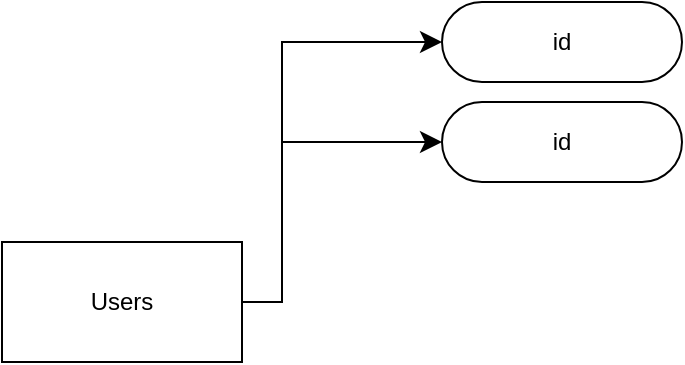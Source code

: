 <mxfile version="27.0.9">
  <diagram name="Page-1" id="S3wGWUSD_qFcyFnG8mf2">
    <mxGraphModel dx="1296" dy="795" grid="1" gridSize="10" guides="1" tooltips="1" connect="1" arrows="1" fold="1" page="1" pageScale="1" pageWidth="827" pageHeight="1169" math="0" shadow="0">
      <root>
        <mxCell id="0" />
        <mxCell id="1" parent="0" />
        <mxCell id="vA2e3dPUOoINaIrzIMw2-1" value="Users" style="rounded=0;whiteSpace=wrap;html=1;" vertex="1" parent="1">
          <mxGeometry x="80" y="160" width="120" height="60" as="geometry" />
        </mxCell>
        <mxCell id="vA2e3dPUOoINaIrzIMw2-2" value="id" style="rounded=1;whiteSpace=wrap;html=1;arcSize=50;" vertex="1" parent="1">
          <mxGeometry x="300" y="40" width="120" height="40" as="geometry" />
        </mxCell>
        <mxCell id="vA2e3dPUOoINaIrzIMw2-8" value="" style="endArrow=classic;html=1;rounded=0;fontSize=12;startSize=8;endSize=8;exitX=1;exitY=0.5;exitDx=0;exitDy=0;entryX=0;entryY=0.5;entryDx=0;entryDy=0;edgeStyle=orthogonalEdgeStyle;" edge="1" parent="1" source="vA2e3dPUOoINaIrzIMw2-1" target="vA2e3dPUOoINaIrzIMw2-2">
          <mxGeometry width="50" height="50" relative="1" as="geometry">
            <mxPoint x="470" y="300" as="sourcePoint" />
            <mxPoint x="520" y="250" as="targetPoint" />
            <Array as="points">
              <mxPoint x="220" y="190" />
              <mxPoint x="220" y="60" />
            </Array>
          </mxGeometry>
        </mxCell>
        <mxCell id="vA2e3dPUOoINaIrzIMw2-9" value="id" style="rounded=1;whiteSpace=wrap;html=1;arcSize=50;" vertex="1" parent="1">
          <mxGeometry x="300" y="90" width="120" height="40" as="geometry" />
        </mxCell>
        <mxCell id="vA2e3dPUOoINaIrzIMw2-10" value="" style="endArrow=classic;html=1;rounded=0;fontSize=12;startSize=8;endSize=8;exitX=1;exitY=0.5;exitDx=0;exitDy=0;entryX=0;entryY=0.5;entryDx=0;entryDy=0;edgeStyle=orthogonalEdgeStyle;" edge="1" parent="1" target="vA2e3dPUOoINaIrzIMw2-9" source="vA2e3dPUOoINaIrzIMw2-1">
          <mxGeometry width="50" height="50" relative="1" as="geometry">
            <mxPoint x="200" y="240" as="sourcePoint" />
            <mxPoint x="520" y="300" as="targetPoint" />
            <Array as="points">
              <mxPoint x="220" y="190" />
              <mxPoint x="220" y="110" />
            </Array>
          </mxGeometry>
        </mxCell>
      </root>
    </mxGraphModel>
  </diagram>
</mxfile>
